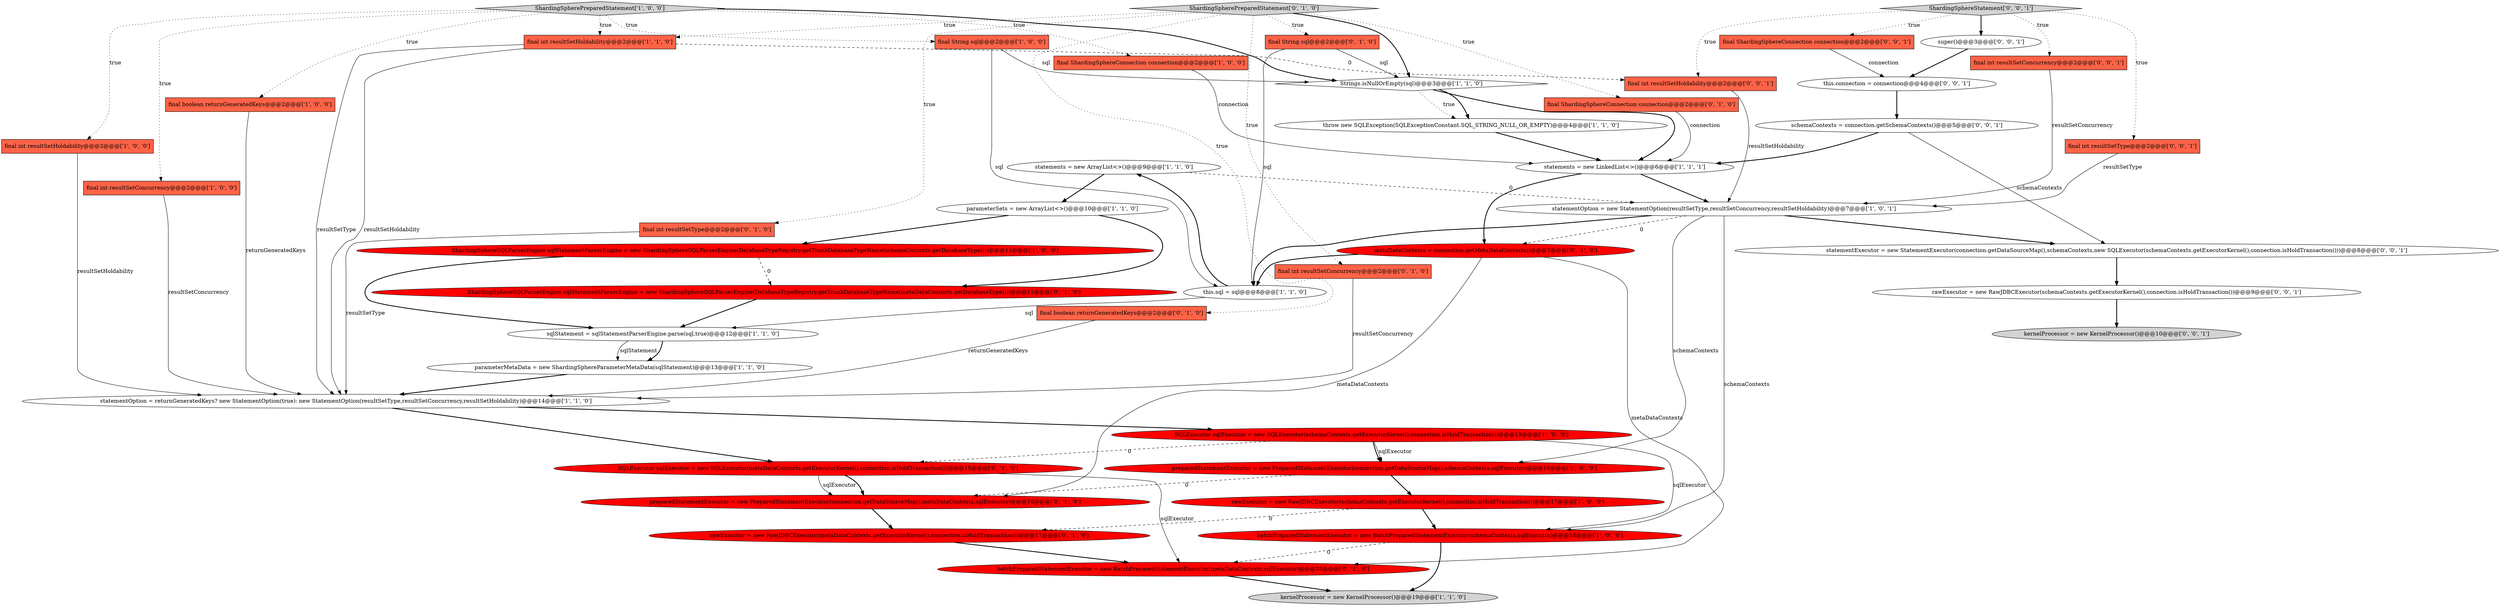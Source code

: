 digraph {
20 [style = filled, label = "statements = new ArrayList<>()@@@9@@@['1', '1', '0']", fillcolor = white, shape = ellipse image = "AAA0AAABBB1BBB"];
29 [style = filled, label = "final int resultSetType@@@2@@@['0', '1', '0']", fillcolor = tomato, shape = box image = "AAA0AAABBB2BBB"];
5 [style = filled, label = "SQLExecutor sqlExecutor = new SQLExecutor(schemaContexts.getExecutorKernel(),connection.isHoldTransaction())@@@15@@@['1', '0', '0']", fillcolor = red, shape = ellipse image = "AAA1AAABBB1BBB"];
39 [style = filled, label = "final ShardingSphereConnection connection@@@2@@@['0', '0', '1']", fillcolor = tomato, shape = box image = "AAA0AAABBB3BBB"];
35 [style = filled, label = "schemaContexts = connection.getSchemaContexts()@@@5@@@['0', '0', '1']", fillcolor = white, shape = ellipse image = "AAA0AAABBB3BBB"];
3 [style = filled, label = "kernelProcessor = new KernelProcessor()@@@19@@@['1', '1', '0']", fillcolor = lightgray, shape = ellipse image = "AAA0AAABBB1BBB"];
25 [style = filled, label = "batchPreparedStatementExecutor = new BatchPreparedStatementExecutor(metaDataContexts,sqlExecutor)@@@18@@@['0', '1', '0']", fillcolor = red, shape = ellipse image = "AAA1AAABBB2BBB"];
10 [style = filled, label = "sqlStatement = sqlStatementParserEngine.parse(sql,true)@@@12@@@['1', '1', '0']", fillcolor = white, shape = ellipse image = "AAA0AAABBB1BBB"];
15 [style = filled, label = "statements = new LinkedList<>()@@@6@@@['1', '1', '1']", fillcolor = white, shape = ellipse image = "AAA0AAABBB1BBB"];
8 [style = filled, label = "Strings.isNullOrEmpty(sql)@@@3@@@['1', '1', '0']", fillcolor = white, shape = diamond image = "AAA0AAABBB1BBB"];
24 [style = filled, label = "final ShardingSphereConnection connection@@@2@@@['0', '1', '0']", fillcolor = tomato, shape = box image = "AAA0AAABBB2BBB"];
32 [style = filled, label = "final int resultSetConcurrency@@@2@@@['0', '1', '0']", fillcolor = tomato, shape = box image = "AAA0AAABBB2BBB"];
13 [style = filled, label = "final boolean returnGeneratedKeys@@@2@@@['1', '0', '0']", fillcolor = tomato, shape = box image = "AAA0AAABBB1BBB"];
6 [style = filled, label = "parameterSets = new ArrayList<>()@@@10@@@['1', '1', '0']", fillcolor = white, shape = ellipse image = "AAA0AAABBB1BBB"];
30 [style = filled, label = "final boolean returnGeneratedKeys@@@2@@@['0', '1', '0']", fillcolor = tomato, shape = box image = "AAA0AAABBB2BBB"];
7 [style = filled, label = "this.sql = sql@@@8@@@['1', '1', '0']", fillcolor = white, shape = ellipse image = "AAA0AAABBB1BBB"];
38 [style = filled, label = "statementExecutor = new StatementExecutor(connection.getDataSourceMap(),schemaContexts,new SQLExecutor(schemaContexts.getExecutorKernel(),connection.isHoldTransaction()))@@@8@@@['0', '0', '1']", fillcolor = white, shape = ellipse image = "AAA0AAABBB3BBB"];
27 [style = filled, label = "preparedStatementExecutor = new PreparedStatementExecutor(connection.getDataSourceMap(),metaDataContexts,sqlExecutor)@@@16@@@['0', '1', '0']", fillcolor = red, shape = ellipse image = "AAA1AAABBB2BBB"];
19 [style = filled, label = "final int resultSetHoldability@@@2@@@['1', '0', '0']", fillcolor = tomato, shape = box image = "AAA0AAABBB1BBB"];
43 [style = filled, label = "rawExecutor = new RawJDBCExecutor(schemaContexts.getExecutorKernel(),connection.isHoldTransaction())@@@9@@@['0', '0', '1']", fillcolor = white, shape = ellipse image = "AAA0AAABBB3BBB"];
31 [style = filled, label = "ShardingSphereSQLParserEngine sqlStatementParserEngine = new ShardingSphereSQLParserEngine(DatabaseTypeRegistry.getTrunkDatabaseTypeName(metaDataContexts.getDatabaseType()))@@@11@@@['0', '1', '0']", fillcolor = red, shape = ellipse image = "AAA1AAABBB2BBB"];
36 [style = filled, label = "final int resultSetConcurrency@@@2@@@['0', '0', '1']", fillcolor = tomato, shape = box image = "AAA0AAABBB3BBB"];
0 [style = filled, label = "statementOption = returnGeneratedKeys? new StatementOption(true): new StatementOption(resultSetType,resultSetConcurrency,resultSetHoldability)@@@14@@@['1', '1', '0']", fillcolor = white, shape = ellipse image = "AAA0AAABBB1BBB"];
12 [style = filled, label = "batchPreparedStatementExecutor = new BatchPreparedStatementExecutor(schemaContexts,sqlExecutor)@@@18@@@['1', '0', '0']", fillcolor = red, shape = ellipse image = "AAA1AAABBB1BBB"];
9 [style = filled, label = "statementOption = new StatementOption(resultSetType,resultSetConcurrency,resultSetHoldability)@@@7@@@['1', '0', '1']", fillcolor = white, shape = ellipse image = "AAA0AAABBB1BBB"];
22 [style = filled, label = "throw new SQLException(SQLExceptionConstant.SQL_STRING_NULL_OR_EMPTY)@@@4@@@['1', '1', '0']", fillcolor = white, shape = ellipse image = "AAA0AAABBB1BBB"];
18 [style = filled, label = "final String sql@@@2@@@['1', '0', '0']", fillcolor = tomato, shape = box image = "AAA0AAABBB1BBB"];
42 [style = filled, label = "final int resultSetHoldability@@@2@@@['0', '0', '1']", fillcolor = tomato, shape = box image = "AAA0AAABBB3BBB"];
45 [style = filled, label = "ShardingSphereStatement['0', '0', '1']", fillcolor = lightgray, shape = diamond image = "AAA0AAABBB3BBB"];
21 [style = filled, label = "final int resultSetHoldability@@@2@@@['1', '1', '0']", fillcolor = tomato, shape = box image = "AAA0AAABBB1BBB"];
34 [style = filled, label = "final String sql@@@2@@@['0', '1', '0']", fillcolor = tomato, shape = box image = "AAA0AAABBB2BBB"];
23 [style = filled, label = "SQLExecutor sqlExecutor = new SQLExecutor(metaDataContexts.getExecutorKernel(),connection.isHoldTransaction())@@@15@@@['0', '1', '0']", fillcolor = red, shape = ellipse image = "AAA1AAABBB2BBB"];
17 [style = filled, label = "final ShardingSphereConnection connection@@@2@@@['1', '0', '0']", fillcolor = tomato, shape = box image = "AAA0AAABBB1BBB"];
14 [style = filled, label = "ShardingSphereSQLParserEngine sqlStatementParserEngine = new ShardingSphereSQLParserEngine(DatabaseTypeRegistry.getTrunkDatabaseTypeName(schemaContexts.getDatabaseType()))@@@11@@@['1', '0', '0']", fillcolor = red, shape = ellipse image = "AAA1AAABBB1BBB"];
28 [style = filled, label = "rawExecutor = new RawJDBCExecutor(metaDataContexts.getExecutorKernel(),connection.isHoldTransaction())@@@17@@@['0', '1', '0']", fillcolor = red, shape = ellipse image = "AAA1AAABBB2BBB"];
11 [style = filled, label = "final int resultSetConcurrency@@@2@@@['1', '0', '0']", fillcolor = tomato, shape = box image = "AAA0AAABBB1BBB"];
2 [style = filled, label = "ShardingSpherePreparedStatement['1', '0', '0']", fillcolor = lightgray, shape = diamond image = "AAA0AAABBB1BBB"];
37 [style = filled, label = "kernelProcessor = new KernelProcessor()@@@10@@@['0', '0', '1']", fillcolor = lightgray, shape = ellipse image = "AAA0AAABBB3BBB"];
16 [style = filled, label = "rawExecutor = new RawJDBCExecutor(schemaContexts.getExecutorKernel(),connection.isHoldTransaction())@@@17@@@['1', '0', '0']", fillcolor = red, shape = ellipse image = "AAA1AAABBB1BBB"];
4 [style = filled, label = "parameterMetaData = new ShardingSphereParameterMetaData(sqlStatement)@@@13@@@['1', '1', '0']", fillcolor = white, shape = ellipse image = "AAA0AAABBB1BBB"];
33 [style = filled, label = "ShardingSpherePreparedStatement['0', '1', '0']", fillcolor = lightgray, shape = diamond image = "AAA0AAABBB2BBB"];
40 [style = filled, label = "final int resultSetType@@@2@@@['0', '0', '1']", fillcolor = tomato, shape = box image = "AAA0AAABBB3BBB"];
44 [style = filled, label = "super()@@@3@@@['0', '0', '1']", fillcolor = white, shape = ellipse image = "AAA0AAABBB3BBB"];
26 [style = filled, label = "metaDataContexts = connection.getMetaDataContexts()@@@7@@@['0', '1', '0']", fillcolor = red, shape = ellipse image = "AAA1AAABBB2BBB"];
1 [style = filled, label = "preparedStatementExecutor = new PreparedStatementExecutor(connection.getDataSourceMap(),schemaContexts,sqlExecutor)@@@16@@@['1', '0', '0']", fillcolor = red, shape = ellipse image = "AAA1AAABBB1BBB"];
41 [style = filled, label = "this.connection = connection@@@4@@@['0', '0', '1']", fillcolor = white, shape = ellipse image = "AAA0AAABBB3BBB"];
21->0 [style = solid, label="resultSetType"];
22->15 [style = bold, label=""];
9->1 [style = solid, label="schemaContexts"];
1->27 [style = dashed, label="0"];
27->28 [style = bold, label=""];
30->0 [style = solid, label="returnGeneratedKeys"];
7->10 [style = solid, label="sql"];
9->7 [style = bold, label=""];
2->18 [style = dotted, label="true"];
2->11 [style = dotted, label="true"];
45->40 [style = dotted, label="true"];
36->9 [style = solid, label="resultSetConcurrency"];
8->22 [style = dotted, label="true"];
34->7 [style = solid, label="sql"];
45->42 [style = dotted, label="true"];
28->25 [style = bold, label=""];
18->7 [style = solid, label="sql"];
9->38 [style = bold, label=""];
16->28 [style = dashed, label="0"];
29->0 [style = solid, label="resultSetType"];
39->41 [style = solid, label="connection"];
26->7 [style = bold, label=""];
33->32 [style = dotted, label="true"];
5->23 [style = dashed, label="0"];
25->3 [style = bold, label=""];
14->10 [style = bold, label=""];
20->9 [style = dashed, label="0"];
2->21 [style = dotted, label="true"];
21->0 [style = solid, label="resultSetHoldability"];
8->22 [style = bold, label=""];
4->0 [style = bold, label=""];
23->25 [style = solid, label="sqlExecutor"];
5->1 [style = bold, label=""];
17->15 [style = solid, label="connection"];
0->23 [style = bold, label=""];
15->9 [style = bold, label=""];
1->16 [style = bold, label=""];
42->9 [style = solid, label="resultSetHoldability"];
44->41 [style = bold, label=""];
45->39 [style = dotted, label="true"];
35->38 [style = solid, label="schemaContexts"];
10->4 [style = solid, label="sqlStatement"];
33->8 [style = bold, label=""];
2->19 [style = dotted, label="true"];
14->31 [style = dashed, label="0"];
5->12 [style = solid, label="sqlExecutor"];
8->15 [style = bold, label=""];
35->15 [style = bold, label=""];
23->27 [style = solid, label="sqlExecutor"];
26->27 [style = solid, label="metaDataContexts"];
7->20 [style = bold, label=""];
24->15 [style = solid, label="connection"];
45->44 [style = bold, label=""];
21->42 [style = dashed, label="0"];
33->21 [style = dotted, label="true"];
31->10 [style = bold, label=""];
19->0 [style = solid, label="resultSetHoldability"];
11->0 [style = solid, label="resultSetConcurrency"];
9->26 [style = dashed, label="0"];
5->1 [style = solid, label="sqlExecutor"];
33->29 [style = dotted, label="true"];
33->24 [style = dotted, label="true"];
12->3 [style = bold, label=""];
38->43 [style = bold, label=""];
0->5 [style = bold, label=""];
41->35 [style = bold, label=""];
13->0 [style = solid, label="returnGeneratedKeys"];
23->27 [style = bold, label=""];
32->0 [style = solid, label="resultSetConcurrency"];
2->17 [style = dotted, label="true"];
33->34 [style = dotted, label="true"];
43->37 [style = bold, label=""];
20->6 [style = bold, label=""];
33->30 [style = dotted, label="true"];
26->25 [style = solid, label="metaDataContexts"];
15->26 [style = bold, label=""];
18->8 [style = solid, label="sql"];
6->14 [style = bold, label=""];
40->9 [style = solid, label="resultSetType"];
12->25 [style = dashed, label="0"];
6->31 [style = bold, label=""];
9->12 [style = solid, label="schemaContexts"];
45->36 [style = dotted, label="true"];
10->4 [style = bold, label=""];
34->8 [style = solid, label="sql"];
16->12 [style = bold, label=""];
2->13 [style = dotted, label="true"];
2->8 [style = bold, label=""];
}
